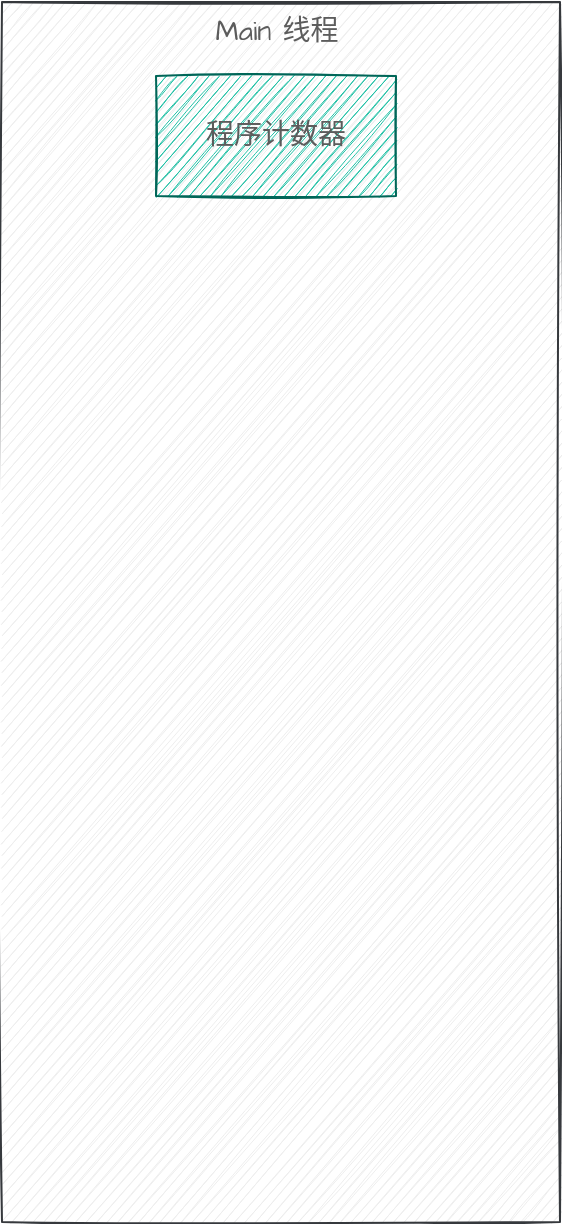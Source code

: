<mxfile version="16.2.7" type="github">
  <diagram id="ayXwuYhm25OcpR_I-w7o" name="第 1 页">
    <mxGraphModel dx="2286" dy="1343" grid="1" gridSize="10" guides="1" tooltips="1" connect="1" arrows="1" fold="1" page="0" pageScale="1" pageWidth="827" pageHeight="1169" math="0" shadow="0">
      <root>
        <mxCell id="0" />
        <mxCell id="1" parent="0" />
        <mxCell id="jA081PHKY-Br7xbYG0jW-2" value="" style="rounded=0;whiteSpace=wrap;html=1;sketch=1;hachureGap=4;fillColor=#eeeeee;strokeColor=#36393d;" vertex="1" parent="1">
          <mxGeometry x="-327" y="-357" width="279" height="610" as="geometry" />
        </mxCell>
        <mxCell id="jA081PHKY-Br7xbYG0jW-3" value="Main 线程" style="text;html=1;align=center;verticalAlign=middle;resizable=0;points=[];autosize=1;strokeColor=none;fillColor=none;sketch=1;hachureGap=4;fontFamily=Architects Daughter;fontSource=https%3A%2F%2Ffonts.googleapis.com%2Fcss%3Ffamily%3DArchitects%2BDaughter;fontSize=14;fontColor=#5C5C5C;" vertex="1" parent="1">
          <mxGeometry x="-230" y="-352" width="80" height="20" as="geometry" />
        </mxCell>
        <mxCell id="jA081PHKY-Br7xbYG0jW-4" value="程序计数器" style="rounded=0;whiteSpace=wrap;html=1;sketch=1;hachureGap=4;fontFamily=Architects Daughter;fontSource=https%3A%2F%2Ffonts.googleapis.com%2Fcss%3Ffamily%3DArchitects%2BDaughter;fontSize=14;fillColor=#21C0A5;strokeColor=#006658;fontColor=#5C5C5C;" vertex="1" parent="1">
          <mxGeometry x="-250" y="-320" width="120" height="60" as="geometry" />
        </mxCell>
      </root>
    </mxGraphModel>
  </diagram>
</mxfile>
